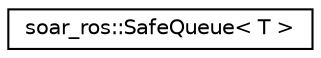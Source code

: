 digraph "Graphical Class Hierarchy"
{
 // LATEX_PDF_SIZE
  edge [fontname="Helvetica",fontsize="10",labelfontname="Helvetica",labelfontsize="10"];
  node [fontname="Helvetica",fontsize="10",shape=record];
  rankdir="LR";
  Node0 [label="soar_ros::SafeQueue\< T \>",height=0.2,width=0.4,color="black", fillcolor="white", style="filled",URL="$classsoar__ros_1_1SafeQueue.html",tooltip=" "];
}
